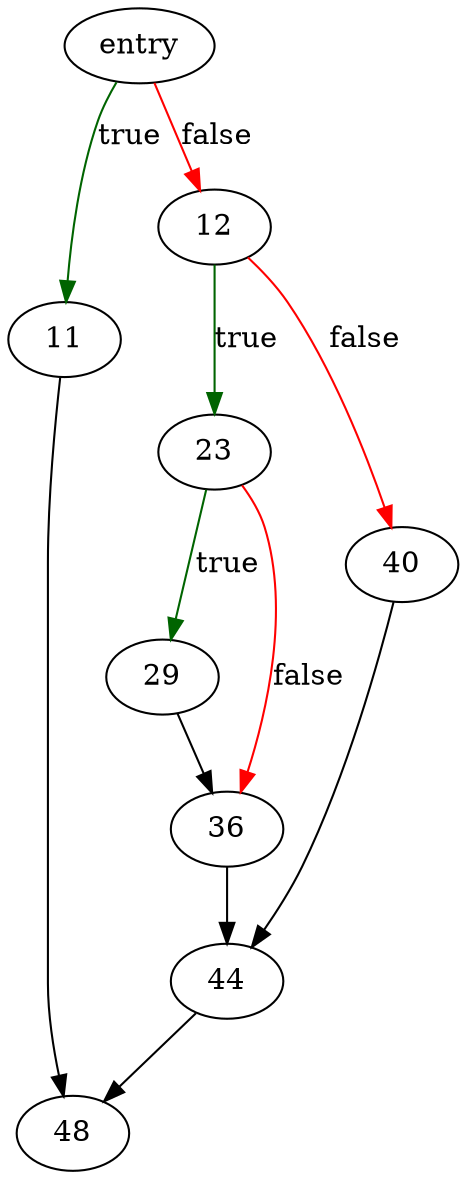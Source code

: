 digraph "sqlite3RowSetInsert" {
	// Node definitions.
	2 [label=entry];
	11;
	12;
	23;
	29;
	36;
	40;
	44;
	48;

	// Edge definitions.
	2 -> 11 [
		color=darkgreen
		label=true
	];
	2 -> 12 [
		color=red
		label=false
	];
	11 -> 48;
	12 -> 23 [
		color=darkgreen
		label=true
	];
	12 -> 40 [
		color=red
		label=false
	];
	23 -> 29 [
		color=darkgreen
		label=true
	];
	23 -> 36 [
		color=red
		label=false
	];
	29 -> 36;
	36 -> 44;
	40 -> 44;
	44 -> 48;
}